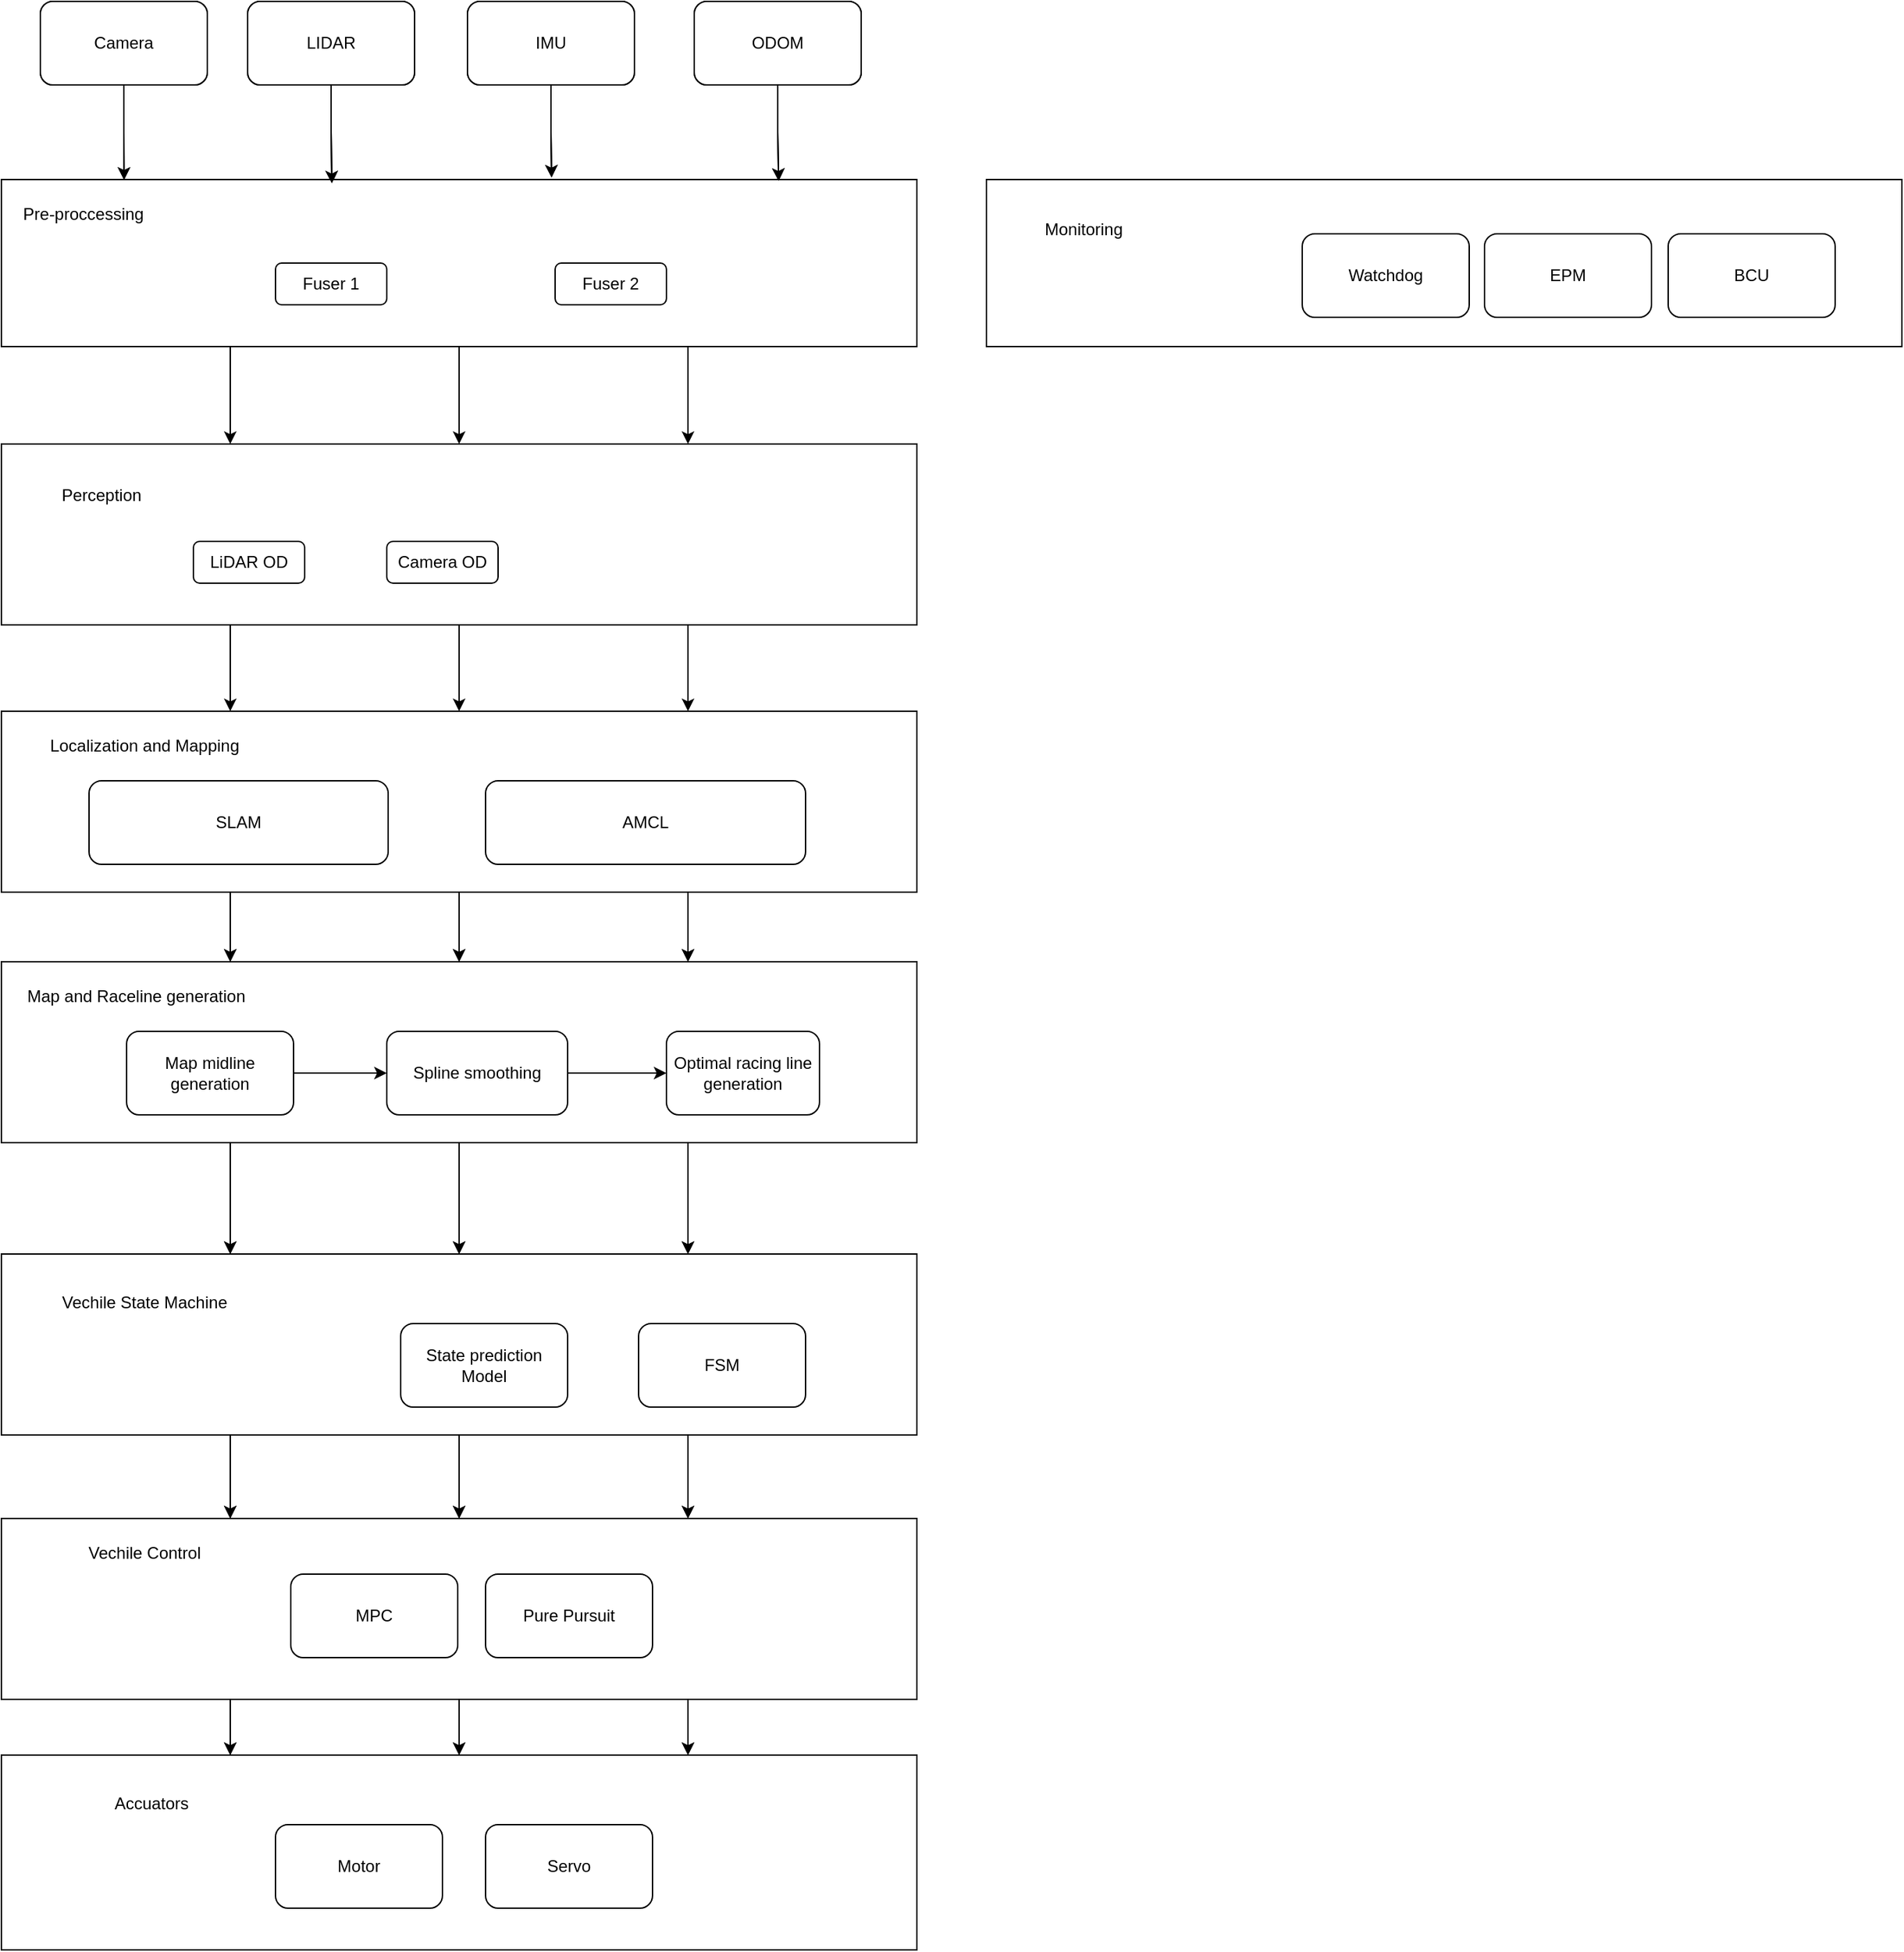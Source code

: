 <mxfile version="28.1.0">
  <diagram name="Page-1" id="lpdvkDeaQj6mhswcbwgS">
    <mxGraphModel dx="2500" dy="2048" grid="1" gridSize="10" guides="1" tooltips="1" connect="1" arrows="1" fold="1" page="1" pageScale="1" pageWidth="850" pageHeight="1100" math="0" shadow="0">
      <root>
        <mxCell id="0" />
        <mxCell id="1" parent="0" />
        <mxCell id="q6LDLmVfUIUNQwf7jNVP-4" value="" style="rounded=0;whiteSpace=wrap;html=1;labelBackgroundColor=none;" vertex="1" parent="1">
          <mxGeometry x="262" y="-462" width="658" height="120" as="geometry" />
        </mxCell>
        <mxCell id="q6LDLmVfUIUNQwf7jNVP-5" value="Pre-proccessing" style="text;strokeColor=none;align=center;fillColor=none;html=1;verticalAlign=middle;whiteSpace=wrap;rounded=0;labelBackgroundColor=none;" vertex="1" parent="1">
          <mxGeometry x="272" y="-452" width="98" height="30" as="geometry" />
        </mxCell>
        <mxCell id="q6LDLmVfUIUNQwf7jNVP-6" value="Camera" style="rounded=1;whiteSpace=wrap;html=1;labelBackgroundColor=none;" vertex="1" parent="1">
          <mxGeometry x="290" y="-590" width="120" height="60" as="geometry" />
        </mxCell>
        <mxCell id="q6LDLmVfUIUNQwf7jNVP-8" value="LIDAR" style="rounded=1;whiteSpace=wrap;html=1;labelBackgroundColor=none;" vertex="1" parent="1">
          <mxGeometry x="439" y="-590" width="120" height="60" as="geometry" />
        </mxCell>
        <mxCell id="q6LDLmVfUIUNQwf7jNVP-10" value="IMU" style="rounded=1;whiteSpace=wrap;html=1;labelBackgroundColor=none;" vertex="1" parent="1">
          <mxGeometry x="597" y="-590" width="120" height="60" as="geometry" />
        </mxCell>
        <mxCell id="q6LDLmVfUIUNQwf7jNVP-11" value="Fuser 1" style="rounded=1;whiteSpace=wrap;html=1;labelBackgroundColor=none;" vertex="1" parent="1">
          <mxGeometry x="459" y="-402" width="80" height="30" as="geometry" />
        </mxCell>
        <mxCell id="q6LDLmVfUIUNQwf7jNVP-12" value="Fuser 2" style="rounded=1;whiteSpace=wrap;html=1;labelBackgroundColor=none;" vertex="1" parent="1">
          <mxGeometry x="660" y="-402" width="80" height="30" as="geometry" />
        </mxCell>
        <mxCell id="q6LDLmVfUIUNQwf7jNVP-13" style="edgeStyle=orthogonalEdgeStyle;rounded=0;orthogonalLoop=1;jettySize=auto;html=1;exitX=0.25;exitY=1;exitDx=0;exitDy=0;entryX=0.25;entryY=0;entryDx=0;entryDy=0;labelBackgroundColor=none;fontColor=default;" edge="1" parent="1" source="q6LDLmVfUIUNQwf7jNVP-16" target="q6LDLmVfUIUNQwf7jNVP-29">
          <mxGeometry relative="1" as="geometry" />
        </mxCell>
        <mxCell id="q6LDLmVfUIUNQwf7jNVP-14" value="" style="edgeStyle=orthogonalEdgeStyle;rounded=0;orthogonalLoop=1;jettySize=auto;html=1;labelBackgroundColor=none;fontColor=default;" edge="1" parent="1" source="q6LDLmVfUIUNQwf7jNVP-16" target="q6LDLmVfUIUNQwf7jNVP-29">
          <mxGeometry relative="1" as="geometry" />
        </mxCell>
        <mxCell id="q6LDLmVfUIUNQwf7jNVP-15" style="edgeStyle=orthogonalEdgeStyle;rounded=0;orthogonalLoop=1;jettySize=auto;html=1;exitX=0.75;exitY=1;exitDx=0;exitDy=0;entryX=0.75;entryY=0;entryDx=0;entryDy=0;labelBackgroundColor=none;fontColor=default;" edge="1" parent="1" source="q6LDLmVfUIUNQwf7jNVP-16" target="q6LDLmVfUIUNQwf7jNVP-29">
          <mxGeometry relative="1" as="geometry" />
        </mxCell>
        <mxCell id="q6LDLmVfUIUNQwf7jNVP-16" value="" style="rounded=0;whiteSpace=wrap;html=1;labelBackgroundColor=none;" vertex="1" parent="1">
          <mxGeometry x="262" y="-80" width="658" height="130" as="geometry" />
        </mxCell>
        <mxCell id="q6LDLmVfUIUNQwf7jNVP-17" value="Localization and Mapping" style="text;strokeColor=none;align=center;fillColor=none;html=1;verticalAlign=middle;whiteSpace=wrap;rounded=0;labelBackgroundColor=none;" vertex="1" parent="1">
          <mxGeometry x="280" y="-70" width="170" height="30" as="geometry" />
        </mxCell>
        <mxCell id="q6LDLmVfUIUNQwf7jNVP-18" style="edgeStyle=orthogonalEdgeStyle;rounded=0;orthogonalLoop=1;jettySize=auto;html=1;entryX=0.134;entryY=0.002;entryDx=0;entryDy=0;entryPerimeter=0;labelBackgroundColor=none;fontColor=default;" edge="1" parent="1" source="q6LDLmVfUIUNQwf7jNVP-6" target="q6LDLmVfUIUNQwf7jNVP-4">
          <mxGeometry relative="1" as="geometry" />
        </mxCell>
        <mxCell id="q6LDLmVfUIUNQwf7jNVP-19" style="edgeStyle=orthogonalEdgeStyle;rounded=0;orthogonalLoop=1;jettySize=auto;html=1;entryX=0.361;entryY=0.023;entryDx=0;entryDy=0;entryPerimeter=0;labelBackgroundColor=none;fontColor=default;" edge="1" parent="1" source="q6LDLmVfUIUNQwf7jNVP-8" target="q6LDLmVfUIUNQwf7jNVP-4">
          <mxGeometry relative="1" as="geometry" />
        </mxCell>
        <mxCell id="q6LDLmVfUIUNQwf7jNVP-20" style="edgeStyle=orthogonalEdgeStyle;rounded=0;orthogonalLoop=1;jettySize=auto;html=1;entryX=0.601;entryY=-0.012;entryDx=0;entryDy=0;entryPerimeter=0;labelBackgroundColor=none;fontColor=default;" edge="1" parent="1" source="q6LDLmVfUIUNQwf7jNVP-10" target="q6LDLmVfUIUNQwf7jNVP-4">
          <mxGeometry relative="1" as="geometry" />
        </mxCell>
        <mxCell id="q6LDLmVfUIUNQwf7jNVP-22" value="ODOM" style="rounded=1;whiteSpace=wrap;html=1;labelBackgroundColor=none;" vertex="1" parent="1">
          <mxGeometry x="760" y="-590" width="120" height="60" as="geometry" />
        </mxCell>
        <mxCell id="q6LDLmVfUIUNQwf7jNVP-23" style="edgeStyle=orthogonalEdgeStyle;rounded=0;orthogonalLoop=1;jettySize=auto;html=1;entryX=0.849;entryY=0.008;entryDx=0;entryDy=0;entryPerimeter=0;labelBackgroundColor=none;fontColor=default;" edge="1" parent="1" source="q6LDLmVfUIUNQwf7jNVP-22" target="q6LDLmVfUIUNQwf7jNVP-4">
          <mxGeometry relative="1" as="geometry" />
        </mxCell>
        <mxCell id="q6LDLmVfUIUNQwf7jNVP-24" value="SLAM" style="rounded=1;whiteSpace=wrap;html=1;labelBackgroundColor=none;" vertex="1" parent="1">
          <mxGeometry x="325" y="-30" width="215" height="60" as="geometry" />
        </mxCell>
        <mxCell id="q6LDLmVfUIUNQwf7jNVP-25" value="AMCL" style="rounded=1;whiteSpace=wrap;html=1;labelBackgroundColor=none;" vertex="1" parent="1">
          <mxGeometry x="610" y="-30" width="230" height="60" as="geometry" />
        </mxCell>
        <mxCell id="q6LDLmVfUIUNQwf7jNVP-26" style="edgeStyle=orthogonalEdgeStyle;rounded=0;orthogonalLoop=1;jettySize=auto;html=1;exitX=0.25;exitY=1;exitDx=0;exitDy=0;entryX=0.25;entryY=0;entryDx=0;entryDy=0;labelBackgroundColor=none;fontColor=default;" edge="1" parent="1" source="q6LDLmVfUIUNQwf7jNVP-29" target="q6LDLmVfUIUNQwf7jNVP-39">
          <mxGeometry relative="1" as="geometry" />
        </mxCell>
        <mxCell id="q6LDLmVfUIUNQwf7jNVP-27" style="edgeStyle=orthogonalEdgeStyle;rounded=0;orthogonalLoop=1;jettySize=auto;html=1;exitX=0.5;exitY=1;exitDx=0;exitDy=0;entryX=0.5;entryY=0;entryDx=0;entryDy=0;labelBackgroundColor=none;fontColor=default;" edge="1" parent="1" source="q6LDLmVfUIUNQwf7jNVP-29" target="q6LDLmVfUIUNQwf7jNVP-39">
          <mxGeometry relative="1" as="geometry" />
        </mxCell>
        <mxCell id="q6LDLmVfUIUNQwf7jNVP-28" style="edgeStyle=orthogonalEdgeStyle;rounded=0;orthogonalLoop=1;jettySize=auto;html=1;exitX=0.75;exitY=1;exitDx=0;exitDy=0;entryX=0.75;entryY=0;entryDx=0;entryDy=0;labelBackgroundColor=none;fontColor=default;" edge="1" parent="1" source="q6LDLmVfUIUNQwf7jNVP-29" target="q6LDLmVfUIUNQwf7jNVP-39">
          <mxGeometry relative="1" as="geometry" />
        </mxCell>
        <mxCell id="q6LDLmVfUIUNQwf7jNVP-29" value="" style="rounded=0;whiteSpace=wrap;html=1;labelBackgroundColor=none;" vertex="1" parent="1">
          <mxGeometry x="262" y="100" width="658" height="130" as="geometry" />
        </mxCell>
        <mxCell id="q6LDLmVfUIUNQwf7jNVP-30" value="Map and Raceline generation" style="text;html=1;align=center;verticalAlign=middle;whiteSpace=wrap;rounded=0;labelBackgroundColor=none;" vertex="1" parent="1">
          <mxGeometry x="279" y="110" width="160" height="30" as="geometry" />
        </mxCell>
        <mxCell id="q6LDLmVfUIUNQwf7jNVP-31" style="edgeStyle=orthogonalEdgeStyle;rounded=0;orthogonalLoop=1;jettySize=auto;html=1;exitX=1;exitY=0.5;exitDx=0;exitDy=0;entryX=0;entryY=0.5;entryDx=0;entryDy=0;labelBackgroundColor=none;fontColor=default;" edge="1" parent="1" source="q6LDLmVfUIUNQwf7jNVP-32" target="q6LDLmVfUIUNQwf7jNVP-34">
          <mxGeometry relative="1" as="geometry" />
        </mxCell>
        <mxCell id="q6LDLmVfUIUNQwf7jNVP-32" value="Map midline generation" style="rounded=1;whiteSpace=wrap;html=1;labelBackgroundColor=none;" vertex="1" parent="1">
          <mxGeometry x="352" y="150" width="120" height="60" as="geometry" />
        </mxCell>
        <mxCell id="q6LDLmVfUIUNQwf7jNVP-33" value="" style="edgeStyle=orthogonalEdgeStyle;rounded=0;orthogonalLoop=1;jettySize=auto;html=1;labelBackgroundColor=none;fontColor=default;" edge="1" parent="1" source="q6LDLmVfUIUNQwf7jNVP-34" target="q6LDLmVfUIUNQwf7jNVP-35">
          <mxGeometry relative="1" as="geometry" />
        </mxCell>
        <mxCell id="q6LDLmVfUIUNQwf7jNVP-34" value="Spline smoothing" style="rounded=1;whiteSpace=wrap;html=1;labelBackgroundColor=none;" vertex="1" parent="1">
          <mxGeometry x="539" y="150" width="130" height="60" as="geometry" />
        </mxCell>
        <mxCell id="q6LDLmVfUIUNQwf7jNVP-35" value="Optimal racing line generation" style="rounded=1;whiteSpace=wrap;html=1;labelBackgroundColor=none;" vertex="1" parent="1">
          <mxGeometry x="740" y="150" width="110" height="60" as="geometry" />
        </mxCell>
        <mxCell id="q6LDLmVfUIUNQwf7jNVP-36" style="edgeStyle=orthogonalEdgeStyle;rounded=0;orthogonalLoop=1;jettySize=auto;html=1;exitX=0.25;exitY=1;exitDx=0;exitDy=0;entryX=0.25;entryY=0;entryDx=0;entryDy=0;labelBackgroundColor=none;fontColor=default;" edge="1" parent="1" source="q6LDLmVfUIUNQwf7jNVP-39" target="q6LDLmVfUIUNQwf7jNVP-43">
          <mxGeometry relative="1" as="geometry" />
        </mxCell>
        <mxCell id="q6LDLmVfUIUNQwf7jNVP-37" style="edgeStyle=orthogonalEdgeStyle;rounded=0;orthogonalLoop=1;jettySize=auto;html=1;exitX=0.5;exitY=1;exitDx=0;exitDy=0;entryX=0.5;entryY=0;entryDx=0;entryDy=0;labelBackgroundColor=none;fontColor=default;" edge="1" parent="1" source="q6LDLmVfUIUNQwf7jNVP-39" target="q6LDLmVfUIUNQwf7jNVP-43">
          <mxGeometry relative="1" as="geometry" />
        </mxCell>
        <mxCell id="q6LDLmVfUIUNQwf7jNVP-38" style="edgeStyle=orthogonalEdgeStyle;rounded=0;orthogonalLoop=1;jettySize=auto;html=1;exitX=0.75;exitY=1;exitDx=0;exitDy=0;entryX=0.75;entryY=0;entryDx=0;entryDy=0;labelBackgroundColor=none;fontColor=default;" edge="1" parent="1" source="q6LDLmVfUIUNQwf7jNVP-39" target="q6LDLmVfUIUNQwf7jNVP-43">
          <mxGeometry relative="1" as="geometry" />
        </mxCell>
        <mxCell id="q6LDLmVfUIUNQwf7jNVP-39" value="" style="rounded=0;whiteSpace=wrap;html=1;labelBackgroundColor=none;" vertex="1" parent="1">
          <mxGeometry x="262" y="310" width="658" height="130" as="geometry" />
        </mxCell>
        <mxCell id="q6LDLmVfUIUNQwf7jNVP-40" value="Vechile State Machine" style="text;html=1;align=center;verticalAlign=middle;whiteSpace=wrap;rounded=0;labelBackgroundColor=none;" vertex="1" parent="1">
          <mxGeometry x="285" y="330" width="160" height="30" as="geometry" />
        </mxCell>
        <mxCell id="q6LDLmVfUIUNQwf7jNVP-41" value="FSM" style="rounded=1;whiteSpace=wrap;html=1;labelBackgroundColor=none;" vertex="1" parent="1">
          <mxGeometry x="720" y="360" width="120" height="60" as="geometry" />
        </mxCell>
        <mxCell id="q6LDLmVfUIUNQwf7jNVP-42" value="&lt;div&gt;State prediction&lt;/div&gt;&lt;div&gt;Model&lt;/div&gt;" style="rounded=1;whiteSpace=wrap;html=1;labelBackgroundColor=none;" vertex="1" parent="1">
          <mxGeometry x="549" y="360" width="120" height="60" as="geometry" />
        </mxCell>
        <mxCell id="q6LDLmVfUIUNQwf7jNVP-59" style="edgeStyle=orthogonalEdgeStyle;rounded=0;orthogonalLoop=1;jettySize=auto;html=1;exitX=0.25;exitY=1;exitDx=0;exitDy=0;entryX=0.25;entryY=0;entryDx=0;entryDy=0;labelBackgroundColor=none;fontColor=default;" edge="1" parent="1" source="q6LDLmVfUIUNQwf7jNVP-43" target="q6LDLmVfUIUNQwf7jNVP-54">
          <mxGeometry relative="1" as="geometry" />
        </mxCell>
        <mxCell id="q6LDLmVfUIUNQwf7jNVP-60" value="" style="edgeStyle=orthogonalEdgeStyle;rounded=0;orthogonalLoop=1;jettySize=auto;html=1;labelBackgroundColor=none;fontColor=default;" edge="1" parent="1" source="q6LDLmVfUIUNQwf7jNVP-43" target="q6LDLmVfUIUNQwf7jNVP-54">
          <mxGeometry relative="1" as="geometry" />
        </mxCell>
        <mxCell id="q6LDLmVfUIUNQwf7jNVP-61" style="edgeStyle=orthogonalEdgeStyle;rounded=0;orthogonalLoop=1;jettySize=auto;html=1;exitX=0.75;exitY=1;exitDx=0;exitDy=0;entryX=0.75;entryY=0;entryDx=0;entryDy=0;labelBackgroundColor=none;fontColor=default;" edge="1" parent="1" source="q6LDLmVfUIUNQwf7jNVP-43" target="q6LDLmVfUIUNQwf7jNVP-54">
          <mxGeometry relative="1" as="geometry" />
        </mxCell>
        <mxCell id="q6LDLmVfUIUNQwf7jNVP-43" value="" style="rounded=0;whiteSpace=wrap;html=1;labelBackgroundColor=none;" vertex="1" parent="1">
          <mxGeometry x="262" y="500" width="658" height="130" as="geometry" />
        </mxCell>
        <mxCell id="q6LDLmVfUIUNQwf7jNVP-44" value="Vechile Control" style="text;html=1;align=center;verticalAlign=middle;whiteSpace=wrap;rounded=0;labelBackgroundColor=none;" vertex="1" parent="1">
          <mxGeometry x="285" y="510" width="160" height="30" as="geometry" />
        </mxCell>
        <mxCell id="q6LDLmVfUIUNQwf7jNVP-45" value="MPC" style="rounded=1;whiteSpace=wrap;html=1;labelBackgroundColor=none;" vertex="1" parent="1">
          <mxGeometry x="470" y="540" width="120" height="60" as="geometry" />
        </mxCell>
        <mxCell id="q6LDLmVfUIUNQwf7jNVP-46" value="Pure Pursuit" style="rounded=1;whiteSpace=wrap;html=1;labelBackgroundColor=none;" vertex="1" parent="1">
          <mxGeometry x="610" y="540" width="120" height="60" as="geometry" />
        </mxCell>
        <mxCell id="q6LDLmVfUIUNQwf7jNVP-47" value="" style="rounded=0;whiteSpace=wrap;html=1;labelBackgroundColor=none;" vertex="1" parent="1">
          <mxGeometry x="970" y="-462" width="658" height="120" as="geometry" />
        </mxCell>
        <mxCell id="q6LDLmVfUIUNQwf7jNVP-54" value="" style="rounded=0;whiteSpace=wrap;html=1;labelBackgroundColor=none;" vertex="1" parent="1">
          <mxGeometry x="262" y="670" width="658" height="140" as="geometry" />
        </mxCell>
        <mxCell id="q6LDLmVfUIUNQwf7jNVP-55" value="Accuators" style="text;html=1;align=center;verticalAlign=middle;whiteSpace=wrap;rounded=0;labelBackgroundColor=none;" vertex="1" parent="1">
          <mxGeometry x="290" y="690" width="160" height="30" as="geometry" />
        </mxCell>
        <mxCell id="q6LDLmVfUIUNQwf7jNVP-62" value="Motor" style="rounded=1;whiteSpace=wrap;html=1;labelBackgroundColor=none;" vertex="1" parent="1">
          <mxGeometry x="459" y="720" width="120" height="60" as="geometry" />
        </mxCell>
        <mxCell id="q6LDLmVfUIUNQwf7jNVP-63" value="Servo" style="rounded=1;whiteSpace=wrap;html=1;labelBackgroundColor=none;" vertex="1" parent="1">
          <mxGeometry x="610" y="720" width="120" height="60" as="geometry" />
        </mxCell>
        <mxCell id="q6LDLmVfUIUNQwf7jNVP-122" style="edgeStyle=orthogonalEdgeStyle;rounded=0;orthogonalLoop=1;jettySize=auto;html=1;exitX=0.25;exitY=1;exitDx=0;exitDy=0;entryX=0.25;entryY=0;entryDx=0;entryDy=0;" edge="1" parent="1" source="q6LDLmVfUIUNQwf7jNVP-67" target="q6LDLmVfUIUNQwf7jNVP-121">
          <mxGeometry relative="1" as="geometry" />
        </mxCell>
        <mxCell id="q6LDLmVfUIUNQwf7jNVP-123" value="" style="edgeStyle=orthogonalEdgeStyle;rounded=0;orthogonalLoop=1;jettySize=auto;html=1;" edge="1" parent="1" source="q6LDLmVfUIUNQwf7jNVP-67" target="q6LDLmVfUIUNQwf7jNVP-121">
          <mxGeometry relative="1" as="geometry" />
        </mxCell>
        <mxCell id="q6LDLmVfUIUNQwf7jNVP-124" style="edgeStyle=orthogonalEdgeStyle;rounded=0;orthogonalLoop=1;jettySize=auto;html=1;exitX=0.75;exitY=1;exitDx=0;exitDy=0;entryX=0.75;entryY=0;entryDx=0;entryDy=0;" edge="1" parent="1" source="q6LDLmVfUIUNQwf7jNVP-67" target="q6LDLmVfUIUNQwf7jNVP-121">
          <mxGeometry relative="1" as="geometry" />
        </mxCell>
        <mxCell id="q6LDLmVfUIUNQwf7jNVP-67" value="" style="rounded=0;whiteSpace=wrap;html=1;labelBackgroundColor=none;" vertex="1" parent="1">
          <mxGeometry x="262" y="-462" width="658" height="120" as="geometry" />
        </mxCell>
        <mxCell id="q6LDLmVfUIUNQwf7jNVP-68" value="Pre-proccessing" style="text;strokeColor=none;align=center;fillColor=none;html=1;verticalAlign=middle;whiteSpace=wrap;rounded=0;labelBackgroundColor=none;" vertex="1" parent="1">
          <mxGeometry x="272" y="-452" width="98" height="30" as="geometry" />
        </mxCell>
        <mxCell id="q6LDLmVfUIUNQwf7jNVP-69" value="Camera" style="rounded=1;whiteSpace=wrap;html=1;labelBackgroundColor=none;" vertex="1" parent="1">
          <mxGeometry x="290" y="-590" width="120" height="60" as="geometry" />
        </mxCell>
        <mxCell id="q6LDLmVfUIUNQwf7jNVP-70" value="LIDAR" style="rounded=1;whiteSpace=wrap;html=1;labelBackgroundColor=none;" vertex="1" parent="1">
          <mxGeometry x="439" y="-590" width="120" height="60" as="geometry" />
        </mxCell>
        <mxCell id="q6LDLmVfUIUNQwf7jNVP-71" value="IMU" style="rounded=1;whiteSpace=wrap;html=1;labelBackgroundColor=none;" vertex="1" parent="1">
          <mxGeometry x="597" y="-590" width="120" height="60" as="geometry" />
        </mxCell>
        <mxCell id="q6LDLmVfUIUNQwf7jNVP-72" value="Fuser 1" style="rounded=1;whiteSpace=wrap;html=1;labelBackgroundColor=none;" vertex="1" parent="1">
          <mxGeometry x="459" y="-402" width="80" height="30" as="geometry" />
        </mxCell>
        <mxCell id="q6LDLmVfUIUNQwf7jNVP-73" value="Fuser 2" style="rounded=1;whiteSpace=wrap;html=1;labelBackgroundColor=none;" vertex="1" parent="1">
          <mxGeometry x="660" y="-402" width="80" height="30" as="geometry" />
        </mxCell>
        <mxCell id="q6LDLmVfUIUNQwf7jNVP-74" style="edgeStyle=orthogonalEdgeStyle;rounded=0;orthogonalLoop=1;jettySize=auto;html=1;exitX=0.25;exitY=1;exitDx=0;exitDy=0;entryX=0.25;entryY=0;entryDx=0;entryDy=0;labelBackgroundColor=none;fontColor=default;" edge="1" parent="1" source="q6LDLmVfUIUNQwf7jNVP-77" target="q6LDLmVfUIUNQwf7jNVP-89">
          <mxGeometry relative="1" as="geometry" />
        </mxCell>
        <mxCell id="q6LDLmVfUIUNQwf7jNVP-75" value="" style="edgeStyle=orthogonalEdgeStyle;rounded=0;orthogonalLoop=1;jettySize=auto;html=1;labelBackgroundColor=none;fontColor=default;" edge="1" parent="1" source="q6LDLmVfUIUNQwf7jNVP-77" target="q6LDLmVfUIUNQwf7jNVP-89">
          <mxGeometry relative="1" as="geometry" />
        </mxCell>
        <mxCell id="q6LDLmVfUIUNQwf7jNVP-76" style="edgeStyle=orthogonalEdgeStyle;rounded=0;orthogonalLoop=1;jettySize=auto;html=1;exitX=0.75;exitY=1;exitDx=0;exitDy=0;entryX=0.75;entryY=0;entryDx=0;entryDy=0;labelBackgroundColor=none;fontColor=default;" edge="1" parent="1" source="q6LDLmVfUIUNQwf7jNVP-77" target="q6LDLmVfUIUNQwf7jNVP-89">
          <mxGeometry relative="1" as="geometry" />
        </mxCell>
        <mxCell id="q6LDLmVfUIUNQwf7jNVP-77" value="" style="rounded=0;whiteSpace=wrap;html=1;labelBackgroundColor=none;" vertex="1" parent="1">
          <mxGeometry x="262" y="-80" width="658" height="130" as="geometry" />
        </mxCell>
        <mxCell id="q6LDLmVfUIUNQwf7jNVP-78" value="Localization and Mapping" style="text;strokeColor=none;align=center;fillColor=none;html=1;verticalAlign=middle;whiteSpace=wrap;rounded=0;labelBackgroundColor=none;" vertex="1" parent="1">
          <mxGeometry x="280" y="-70" width="170" height="30" as="geometry" />
        </mxCell>
        <mxCell id="q6LDLmVfUIUNQwf7jNVP-79" style="edgeStyle=orthogonalEdgeStyle;rounded=0;orthogonalLoop=1;jettySize=auto;html=1;entryX=0.134;entryY=0.002;entryDx=0;entryDy=0;entryPerimeter=0;labelBackgroundColor=none;fontColor=default;" edge="1" parent="1" source="q6LDLmVfUIUNQwf7jNVP-69" target="q6LDLmVfUIUNQwf7jNVP-67">
          <mxGeometry relative="1" as="geometry" />
        </mxCell>
        <mxCell id="q6LDLmVfUIUNQwf7jNVP-80" style="edgeStyle=orthogonalEdgeStyle;rounded=0;orthogonalLoop=1;jettySize=auto;html=1;entryX=0.361;entryY=0.023;entryDx=0;entryDy=0;entryPerimeter=0;labelBackgroundColor=none;fontColor=default;" edge="1" parent="1" source="q6LDLmVfUIUNQwf7jNVP-70" target="q6LDLmVfUIUNQwf7jNVP-67">
          <mxGeometry relative="1" as="geometry" />
        </mxCell>
        <mxCell id="q6LDLmVfUIUNQwf7jNVP-81" style="edgeStyle=orthogonalEdgeStyle;rounded=0;orthogonalLoop=1;jettySize=auto;html=1;entryX=0.601;entryY=-0.012;entryDx=0;entryDy=0;entryPerimeter=0;labelBackgroundColor=none;fontColor=default;" edge="1" parent="1" source="q6LDLmVfUIUNQwf7jNVP-71" target="q6LDLmVfUIUNQwf7jNVP-67">
          <mxGeometry relative="1" as="geometry" />
        </mxCell>
        <mxCell id="q6LDLmVfUIUNQwf7jNVP-82" value="ODOM" style="rounded=1;whiteSpace=wrap;html=1;labelBackgroundColor=none;" vertex="1" parent="1">
          <mxGeometry x="760" y="-590" width="120" height="60" as="geometry" />
        </mxCell>
        <mxCell id="q6LDLmVfUIUNQwf7jNVP-83" style="edgeStyle=orthogonalEdgeStyle;rounded=0;orthogonalLoop=1;jettySize=auto;html=1;entryX=0.849;entryY=0.008;entryDx=0;entryDy=0;entryPerimeter=0;labelBackgroundColor=none;fontColor=default;" edge="1" parent="1" source="q6LDLmVfUIUNQwf7jNVP-82" target="q6LDLmVfUIUNQwf7jNVP-67">
          <mxGeometry relative="1" as="geometry" />
        </mxCell>
        <mxCell id="q6LDLmVfUIUNQwf7jNVP-84" value="SLAM" style="rounded=1;whiteSpace=wrap;html=1;labelBackgroundColor=none;" vertex="1" parent="1">
          <mxGeometry x="325" y="-30" width="215" height="60" as="geometry" />
        </mxCell>
        <mxCell id="q6LDLmVfUIUNQwf7jNVP-85" value="AMCL" style="rounded=1;whiteSpace=wrap;html=1;labelBackgroundColor=none;" vertex="1" parent="1">
          <mxGeometry x="610" y="-30" width="230" height="60" as="geometry" />
        </mxCell>
        <mxCell id="q6LDLmVfUIUNQwf7jNVP-86" style="edgeStyle=orthogonalEdgeStyle;rounded=0;orthogonalLoop=1;jettySize=auto;html=1;exitX=0.25;exitY=1;exitDx=0;exitDy=0;entryX=0.25;entryY=0;entryDx=0;entryDy=0;labelBackgroundColor=none;fontColor=default;" edge="1" parent="1" source="q6LDLmVfUIUNQwf7jNVP-89" target="q6LDLmVfUIUNQwf7jNVP-99">
          <mxGeometry relative="1" as="geometry" />
        </mxCell>
        <mxCell id="q6LDLmVfUIUNQwf7jNVP-87" style="edgeStyle=orthogonalEdgeStyle;rounded=0;orthogonalLoop=1;jettySize=auto;html=1;exitX=0.5;exitY=1;exitDx=0;exitDy=0;entryX=0.5;entryY=0;entryDx=0;entryDy=0;labelBackgroundColor=none;fontColor=default;" edge="1" parent="1" source="q6LDLmVfUIUNQwf7jNVP-89" target="q6LDLmVfUIUNQwf7jNVP-99">
          <mxGeometry relative="1" as="geometry" />
        </mxCell>
        <mxCell id="q6LDLmVfUIUNQwf7jNVP-88" style="edgeStyle=orthogonalEdgeStyle;rounded=0;orthogonalLoop=1;jettySize=auto;html=1;exitX=0.75;exitY=1;exitDx=0;exitDy=0;entryX=0.75;entryY=0;entryDx=0;entryDy=0;labelBackgroundColor=none;fontColor=default;" edge="1" parent="1" source="q6LDLmVfUIUNQwf7jNVP-89" target="q6LDLmVfUIUNQwf7jNVP-99">
          <mxGeometry relative="1" as="geometry" />
        </mxCell>
        <mxCell id="q6LDLmVfUIUNQwf7jNVP-89" value="" style="rounded=0;whiteSpace=wrap;html=1;labelBackgroundColor=none;" vertex="1" parent="1">
          <mxGeometry x="262" y="100" width="658" height="130" as="geometry" />
        </mxCell>
        <mxCell id="q6LDLmVfUIUNQwf7jNVP-90" value="Map and Raceline generation" style="text;html=1;align=center;verticalAlign=middle;whiteSpace=wrap;rounded=0;labelBackgroundColor=none;" vertex="1" parent="1">
          <mxGeometry x="279" y="110" width="160" height="30" as="geometry" />
        </mxCell>
        <mxCell id="q6LDLmVfUIUNQwf7jNVP-91" style="edgeStyle=orthogonalEdgeStyle;rounded=0;orthogonalLoop=1;jettySize=auto;html=1;exitX=1;exitY=0.5;exitDx=0;exitDy=0;entryX=0;entryY=0.5;entryDx=0;entryDy=0;labelBackgroundColor=none;fontColor=default;" edge="1" parent="1" source="q6LDLmVfUIUNQwf7jNVP-92" target="q6LDLmVfUIUNQwf7jNVP-94">
          <mxGeometry relative="1" as="geometry" />
        </mxCell>
        <mxCell id="q6LDLmVfUIUNQwf7jNVP-92" value="Map midline generation" style="rounded=1;whiteSpace=wrap;html=1;labelBackgroundColor=none;" vertex="1" parent="1">
          <mxGeometry x="352" y="150" width="120" height="60" as="geometry" />
        </mxCell>
        <mxCell id="q6LDLmVfUIUNQwf7jNVP-93" value="" style="edgeStyle=orthogonalEdgeStyle;rounded=0;orthogonalLoop=1;jettySize=auto;html=1;labelBackgroundColor=none;fontColor=default;" edge="1" parent="1" source="q6LDLmVfUIUNQwf7jNVP-94" target="q6LDLmVfUIUNQwf7jNVP-95">
          <mxGeometry relative="1" as="geometry" />
        </mxCell>
        <mxCell id="q6LDLmVfUIUNQwf7jNVP-94" value="Spline smoothing" style="rounded=1;whiteSpace=wrap;html=1;labelBackgroundColor=none;" vertex="1" parent="1">
          <mxGeometry x="539" y="150" width="130" height="60" as="geometry" />
        </mxCell>
        <mxCell id="q6LDLmVfUIUNQwf7jNVP-95" value="Optimal racing line generation" style="rounded=1;whiteSpace=wrap;html=1;labelBackgroundColor=none;" vertex="1" parent="1">
          <mxGeometry x="740" y="150" width="110" height="60" as="geometry" />
        </mxCell>
        <mxCell id="q6LDLmVfUIUNQwf7jNVP-96" style="edgeStyle=orthogonalEdgeStyle;rounded=0;orthogonalLoop=1;jettySize=auto;html=1;exitX=0.25;exitY=1;exitDx=0;exitDy=0;entryX=0.25;entryY=0;entryDx=0;entryDy=0;labelBackgroundColor=none;fontColor=default;" edge="1" parent="1" source="q6LDLmVfUIUNQwf7jNVP-99" target="q6LDLmVfUIUNQwf7jNVP-106">
          <mxGeometry relative="1" as="geometry" />
        </mxCell>
        <mxCell id="q6LDLmVfUIUNQwf7jNVP-97" style="edgeStyle=orthogonalEdgeStyle;rounded=0;orthogonalLoop=1;jettySize=auto;html=1;exitX=0.5;exitY=1;exitDx=0;exitDy=0;entryX=0.5;entryY=0;entryDx=0;entryDy=0;labelBackgroundColor=none;fontColor=default;" edge="1" parent="1" source="q6LDLmVfUIUNQwf7jNVP-99" target="q6LDLmVfUIUNQwf7jNVP-106">
          <mxGeometry relative="1" as="geometry" />
        </mxCell>
        <mxCell id="q6LDLmVfUIUNQwf7jNVP-98" style="edgeStyle=orthogonalEdgeStyle;rounded=0;orthogonalLoop=1;jettySize=auto;html=1;exitX=0.75;exitY=1;exitDx=0;exitDy=0;entryX=0.75;entryY=0;entryDx=0;entryDy=0;labelBackgroundColor=none;fontColor=default;" edge="1" parent="1" source="q6LDLmVfUIUNQwf7jNVP-99" target="q6LDLmVfUIUNQwf7jNVP-106">
          <mxGeometry relative="1" as="geometry" />
        </mxCell>
        <mxCell id="q6LDLmVfUIUNQwf7jNVP-99" value="" style="rounded=0;whiteSpace=wrap;html=1;labelBackgroundColor=none;" vertex="1" parent="1">
          <mxGeometry x="262" y="310" width="658" height="130" as="geometry" />
        </mxCell>
        <mxCell id="q6LDLmVfUIUNQwf7jNVP-100" value="Vechile State Machine" style="text;html=1;align=center;verticalAlign=middle;whiteSpace=wrap;rounded=0;labelBackgroundColor=none;" vertex="1" parent="1">
          <mxGeometry x="285" y="330" width="160" height="30" as="geometry" />
        </mxCell>
        <mxCell id="q6LDLmVfUIUNQwf7jNVP-101" value="FSM" style="rounded=1;whiteSpace=wrap;html=1;labelBackgroundColor=none;" vertex="1" parent="1">
          <mxGeometry x="720" y="360" width="120" height="60" as="geometry" />
        </mxCell>
        <mxCell id="q6LDLmVfUIUNQwf7jNVP-102" value="&lt;div&gt;State prediction&lt;/div&gt;&lt;div&gt;Model&lt;/div&gt;" style="rounded=1;whiteSpace=wrap;html=1;labelBackgroundColor=none;" vertex="1" parent="1">
          <mxGeometry x="549" y="360" width="120" height="60" as="geometry" />
        </mxCell>
        <mxCell id="q6LDLmVfUIUNQwf7jNVP-103" style="edgeStyle=orthogonalEdgeStyle;rounded=0;orthogonalLoop=1;jettySize=auto;html=1;exitX=0.25;exitY=1;exitDx=0;exitDy=0;entryX=0.25;entryY=0;entryDx=0;entryDy=0;labelBackgroundColor=none;fontColor=default;" edge="1" parent="1" source="q6LDLmVfUIUNQwf7jNVP-106" target="q6LDLmVfUIUNQwf7jNVP-115">
          <mxGeometry relative="1" as="geometry" />
        </mxCell>
        <mxCell id="q6LDLmVfUIUNQwf7jNVP-104" value="" style="edgeStyle=orthogonalEdgeStyle;rounded=0;orthogonalLoop=1;jettySize=auto;html=1;labelBackgroundColor=none;fontColor=default;" edge="1" parent="1" source="q6LDLmVfUIUNQwf7jNVP-106" target="q6LDLmVfUIUNQwf7jNVP-115">
          <mxGeometry relative="1" as="geometry" />
        </mxCell>
        <mxCell id="q6LDLmVfUIUNQwf7jNVP-105" style="edgeStyle=orthogonalEdgeStyle;rounded=0;orthogonalLoop=1;jettySize=auto;html=1;exitX=0.75;exitY=1;exitDx=0;exitDy=0;entryX=0.75;entryY=0;entryDx=0;entryDy=0;labelBackgroundColor=none;fontColor=default;" edge="1" parent="1" source="q6LDLmVfUIUNQwf7jNVP-106" target="q6LDLmVfUIUNQwf7jNVP-115">
          <mxGeometry relative="1" as="geometry" />
        </mxCell>
        <mxCell id="q6LDLmVfUIUNQwf7jNVP-106" value="" style="rounded=0;whiteSpace=wrap;html=1;labelBackgroundColor=none;" vertex="1" parent="1">
          <mxGeometry x="262" y="500" width="658" height="130" as="geometry" />
        </mxCell>
        <mxCell id="q6LDLmVfUIUNQwf7jNVP-107" value="Vechile Control" style="text;html=1;align=center;verticalAlign=middle;whiteSpace=wrap;rounded=0;labelBackgroundColor=none;" vertex="1" parent="1">
          <mxGeometry x="285" y="510" width="160" height="30" as="geometry" />
        </mxCell>
        <mxCell id="q6LDLmVfUIUNQwf7jNVP-108" value="MPC" style="rounded=1;whiteSpace=wrap;html=1;labelBackgroundColor=none;" vertex="1" parent="1">
          <mxGeometry x="470" y="540" width="120" height="60" as="geometry" />
        </mxCell>
        <mxCell id="q6LDLmVfUIUNQwf7jNVP-109" value="Pure Pursuit" style="rounded=1;whiteSpace=wrap;html=1;labelBackgroundColor=none;" vertex="1" parent="1">
          <mxGeometry x="610" y="540" width="120" height="60" as="geometry" />
        </mxCell>
        <mxCell id="q6LDLmVfUIUNQwf7jNVP-111" value="Monitoring" style="text;strokeColor=none;align=center;fillColor=none;html=1;verticalAlign=middle;whiteSpace=wrap;rounded=0;labelBackgroundColor=none;" vertex="1" parent="1">
          <mxGeometry x="1000" y="-441" width="80" height="30" as="geometry" />
        </mxCell>
        <mxCell id="q6LDLmVfUIUNQwf7jNVP-112" value="Watchdog" style="rounded=1;whiteSpace=wrap;html=1;labelBackgroundColor=none;" vertex="1" parent="1">
          <mxGeometry x="1197" y="-423" width="120" height="60" as="geometry" />
        </mxCell>
        <mxCell id="q6LDLmVfUIUNQwf7jNVP-113" value="EPM" style="rounded=1;whiteSpace=wrap;html=1;labelBackgroundColor=none;" vertex="1" parent="1">
          <mxGeometry x="1328" y="-423" width="120" height="60" as="geometry" />
        </mxCell>
        <mxCell id="q6LDLmVfUIUNQwf7jNVP-114" value="BCU" style="rounded=1;whiteSpace=wrap;html=1;labelBackgroundColor=none;" vertex="1" parent="1">
          <mxGeometry x="1460" y="-423" width="120" height="60" as="geometry" />
        </mxCell>
        <mxCell id="q6LDLmVfUIUNQwf7jNVP-115" value="" style="rounded=0;whiteSpace=wrap;html=1;labelBackgroundColor=none;" vertex="1" parent="1">
          <mxGeometry x="262" y="670" width="658" height="140" as="geometry" />
        </mxCell>
        <mxCell id="q6LDLmVfUIUNQwf7jNVP-116" value="Accuators" style="text;html=1;align=center;verticalAlign=middle;whiteSpace=wrap;rounded=0;labelBackgroundColor=none;" vertex="1" parent="1">
          <mxGeometry x="290" y="690" width="160" height="30" as="geometry" />
        </mxCell>
        <mxCell id="q6LDLmVfUIUNQwf7jNVP-117" value="Motor" style="rounded=1;whiteSpace=wrap;html=1;labelBackgroundColor=none;" vertex="1" parent="1">
          <mxGeometry x="459" y="720" width="120" height="60" as="geometry" />
        </mxCell>
        <mxCell id="q6LDLmVfUIUNQwf7jNVP-118" value="Servo" style="rounded=1;whiteSpace=wrap;html=1;labelBackgroundColor=none;" vertex="1" parent="1">
          <mxGeometry x="610" y="720" width="120" height="60" as="geometry" />
        </mxCell>
        <mxCell id="q6LDLmVfUIUNQwf7jNVP-126" style="edgeStyle=orthogonalEdgeStyle;rounded=0;orthogonalLoop=1;jettySize=auto;html=1;entryX=0.5;entryY=0;entryDx=0;entryDy=0;" edge="1" parent="1" source="q6LDLmVfUIUNQwf7jNVP-121" target="q6LDLmVfUIUNQwf7jNVP-77">
          <mxGeometry relative="1" as="geometry" />
        </mxCell>
        <mxCell id="q6LDLmVfUIUNQwf7jNVP-127" style="edgeStyle=orthogonalEdgeStyle;rounded=0;orthogonalLoop=1;jettySize=auto;html=1;exitX=0.75;exitY=1;exitDx=0;exitDy=0;entryX=0.75;entryY=0;entryDx=0;entryDy=0;" edge="1" parent="1" source="q6LDLmVfUIUNQwf7jNVP-121" target="q6LDLmVfUIUNQwf7jNVP-77">
          <mxGeometry relative="1" as="geometry" />
        </mxCell>
        <mxCell id="q6LDLmVfUIUNQwf7jNVP-128" style="edgeStyle=orthogonalEdgeStyle;rounded=0;orthogonalLoop=1;jettySize=auto;html=1;exitX=0.25;exitY=1;exitDx=0;exitDy=0;entryX=0.25;entryY=0;entryDx=0;entryDy=0;" edge="1" parent="1" source="q6LDLmVfUIUNQwf7jNVP-121" target="q6LDLmVfUIUNQwf7jNVP-77">
          <mxGeometry relative="1" as="geometry" />
        </mxCell>
        <mxCell id="q6LDLmVfUIUNQwf7jNVP-121" value="" style="rounded=0;whiteSpace=wrap;html=1;labelBackgroundColor=none;" vertex="1" parent="1">
          <mxGeometry x="262" y="-272" width="658" height="130" as="geometry" />
        </mxCell>
        <mxCell id="q6LDLmVfUIUNQwf7jNVP-129" value="Perception" style="text;strokeColor=none;align=center;fillColor=none;html=1;verticalAlign=middle;whiteSpace=wrap;rounded=0;labelBackgroundColor=none;" vertex="1" parent="1">
          <mxGeometry x="285" y="-250" width="98" height="30" as="geometry" />
        </mxCell>
        <mxCell id="q6LDLmVfUIUNQwf7jNVP-130" value="LiDAR OD" style="rounded=1;whiteSpace=wrap;html=1;labelBackgroundColor=none;" vertex="1" parent="1">
          <mxGeometry x="400" y="-202" width="80" height="30" as="geometry" />
        </mxCell>
        <mxCell id="q6LDLmVfUIUNQwf7jNVP-131" value="Camera OD" style="rounded=1;whiteSpace=wrap;html=1;labelBackgroundColor=none;" vertex="1" parent="1">
          <mxGeometry x="539" y="-202" width="80" height="30" as="geometry" />
        </mxCell>
      </root>
    </mxGraphModel>
  </diagram>
</mxfile>
